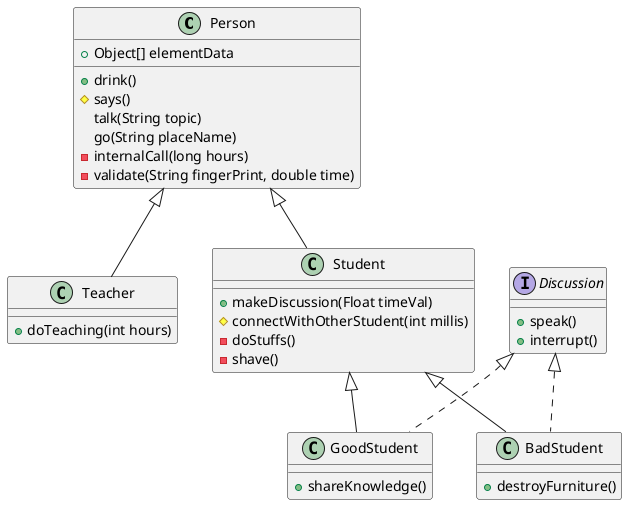 @startuml
class Person {
    +Object[] elementData
    +drink()
    #says()
    talk(String topic)
    go(String placeName)
    -internalCall(long hours)
    -validate(String fingerPrint, double time)
}

class Teacher {
    +doTeaching(int hours)
}
class Student {
    +makeDiscussion(Float timeVal)
    #connectWithOtherStudent(int millis)
    -doStuffs()
    -shave()
}
Person <|-- Teacher
Person <|-- Student

interface Discussion {
    +speak()
    +interrupt()
}


class GoodStudent implements Discussion{
    +shareKnowledge()
}
class BadStudent implements Discussion{
    +destroyFurniture()
}
Student <|-- GoodStudent
Student <|-- BadStudent

@enduml